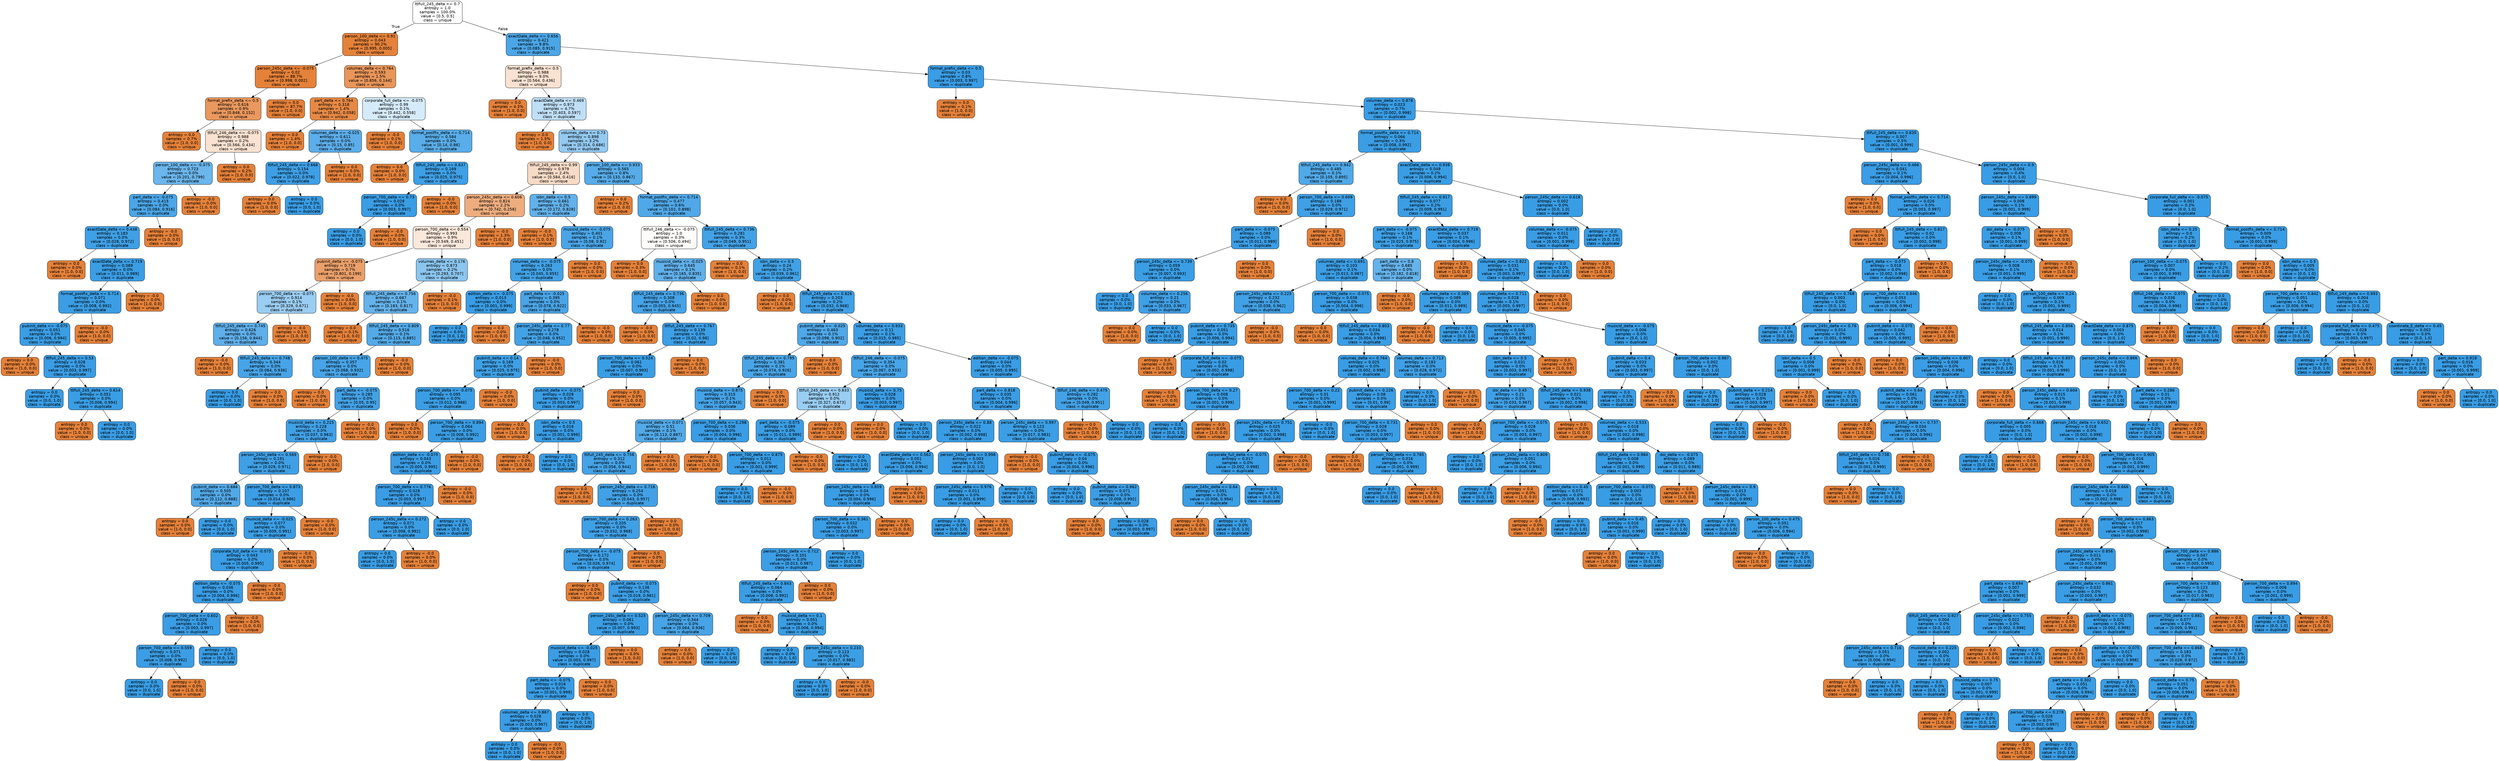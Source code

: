 digraph Tree {
node [shape=box, style="filled, rounded", color="black", fontname=helvetica] ;
edge [fontname=helvetica] ;
0 [label="ttlfull_245_delta <= 0.7\nentropy = 1.0\nsamples = 100.0%\nvalue = [0.5, 0.5]\nclass = unique", fillcolor="#ffffff"] ;
1 [label="person_100_delta <= 0.91\nentropy = 0.043\nsamples = 90.2%\nvalue = [0.995, 0.005]\nclass = unique", fillcolor="#e5823a"] ;
0 -> 1 [labeldistance=2.5, labelangle=45, headlabel="True"] ;
2 [label="person_245c_delta <= -0.075\nentropy = 0.02\nsamples = 88.7%\nvalue = [0.998, 0.002]\nclass = unique", fillcolor="#e58139"] ;
1 -> 2 ;
3 [label="format_prefix_delta <= 0.5\nentropy = 0.616\nsamples = 0.9%\nvalue = [0.848, 0.152]\nclass = unique", fillcolor="#ea985d"] ;
2 -> 3 ;
4 [label="entropy = 0.0\nsamples = 0.7%\nvalue = [1.0, 0.0]\nclass = unique", fillcolor="#e58139"] ;
3 -> 4 ;
5 [label="ttlfull_246_delta <= -0.075\nentropy = 0.988\nsamples = 0.2%\nvalue = [0.566, 0.434]\nclass = unique", fillcolor="#f9e2d1"] ;
3 -> 5 ;
6 [label="person_100_delta <= -0.075\nentropy = 0.723\nsamples = 0.0%\nvalue = [0.201, 0.799]\nclass = duplicate", fillcolor="#6bb6ec"] ;
5 -> 6 ;
7 [label="part_delta <= -0.075\nentropy = 0.415\nsamples = 0.0%\nvalue = [0.084, 0.916]\nclass = duplicate", fillcolor="#4ba6e7"] ;
6 -> 7 ;
8 [label="exactDate_delta <= 0.438\nentropy = 0.183\nsamples = 0.0%\nvalue = [0.028, 0.972]\nclass = duplicate", fillcolor="#3fa0e6"] ;
7 -> 8 ;
9 [label="entropy = 0.0\nsamples = 0.0%\nvalue = [1.0, 0.0]\nclass = unique", fillcolor="#e58139"] ;
8 -> 9 ;
10 [label="exactDate_delta <= 0.719\nentropy = 0.089\nsamples = 0.0%\nvalue = [0.011, 0.989]\nclass = duplicate", fillcolor="#3b9ee5"] ;
8 -> 10 ;
11 [label="format_postfix_delta <= 0.714\nentropy = 0.071\nsamples = 0.0%\nvalue = [0.008, 0.992]\nclass = duplicate", fillcolor="#3b9ee5"] ;
10 -> 11 ;
12 [label="pubinit_delta <= -0.075\nentropy = 0.051\nsamples = 0.0%\nvalue = [0.006, 0.994]\nclass = duplicate", fillcolor="#3a9ee5"] ;
11 -> 12 ;
13 [label="entropy = 0.0\nsamples = 0.0%\nvalue = [1.0, 0.0]\nclass = unique", fillcolor="#e58139"] ;
12 -> 13 ;
14 [label="ttlfull_245_delta <= 0.53\nentropy = 0.028\nsamples = 0.0%\nvalue = [0.003, 0.997]\nclass = duplicate", fillcolor="#3a9de5"] ;
12 -> 14 ;
15 [label="entropy = 0.0\nsamples = 0.0%\nvalue = [0.0, 1.0]\nclass = duplicate", fillcolor="#399de5"] ;
14 -> 15 ;
16 [label="ttlfull_245_delta <= 0.614\nentropy = 0.051\nsamples = 0.0%\nvalue = [0.006, 0.994]\nclass = duplicate", fillcolor="#3a9ee5"] ;
14 -> 16 ;
17 [label="entropy = 0.0\nsamples = 0.0%\nvalue = [1.0, 0.0]\nclass = unique", fillcolor="#e58139"] ;
16 -> 17 ;
18 [label="entropy = 0.0\nsamples = 0.0%\nvalue = [0.0, 1.0]\nclass = duplicate", fillcolor="#399de5"] ;
16 -> 18 ;
19 [label="entropy = -0.0\nsamples = 0.0%\nvalue = [1.0, 0.0]\nclass = unique", fillcolor="#e58139"] ;
11 -> 19 ;
20 [label="entropy = -0.0\nsamples = 0.0%\nvalue = [1.0, 0.0]\nclass = unique", fillcolor="#e58139"] ;
10 -> 20 ;
21 [label="entropy = -0.0\nsamples = 0.0%\nvalue = [1.0, 0.0]\nclass = unique", fillcolor="#e58139"] ;
7 -> 21 ;
22 [label="entropy = -0.0\nsamples = 0.0%\nvalue = [1.0, 0.0]\nclass = unique", fillcolor="#e58139"] ;
6 -> 22 ;
23 [label="entropy = 0.0\nsamples = 0.2%\nvalue = [1.0, 0.0]\nclass = unique", fillcolor="#e58139"] ;
5 -> 23 ;
24 [label="entropy = 0.0\nsamples = 87.7%\nvalue = [1.0, 0.0]\nclass = unique", fillcolor="#e58139"] ;
2 -> 24 ;
25 [label="volumes_delta <= 0.764\nentropy = 0.593\nsamples = 1.5%\nvalue = [0.856, 0.144]\nclass = unique", fillcolor="#e9965a"] ;
1 -> 25 ;
26 [label="part_delta <= 0.764\nentropy = 0.318\nsamples = 1.4%\nvalue = [0.942, 0.058]\nclass = unique", fillcolor="#e78945"] ;
25 -> 26 ;
27 [label="entropy = 0.0\nsamples = 1.4%\nvalue = [1.0, 0.0]\nclass = unique", fillcolor="#e58139"] ;
26 -> 27 ;
28 [label="volumes_delta <= -0.025\nentropy = 0.611\nsamples = 0.0%\nvalue = [0.15, 0.85]\nclass = duplicate", fillcolor="#5caeea"] ;
26 -> 28 ;
29 [label="ttlfull_245_delta <= 0.668\nentropy = 0.154\nsamples = 0.0%\nvalue = [0.022, 0.978]\nclass = duplicate", fillcolor="#3e9fe6"] ;
28 -> 29 ;
30 [label="entropy = 0.0\nsamples = 0.0%\nvalue = [1.0, 0.0]\nclass = unique", fillcolor="#e58139"] ;
29 -> 30 ;
31 [label="entropy = 0.0\nsamples = 0.0%\nvalue = [0.0, 1.0]\nclass = duplicate", fillcolor="#399de5"] ;
29 -> 31 ;
32 [label="entropy = 0.0\nsamples = 0.0%\nvalue = [1.0, 0.0]\nclass = unique", fillcolor="#e58139"] ;
28 -> 32 ;
33 [label="corporate_full_delta <= -0.075\nentropy = 0.99\nsamples = 0.1%\nvalue = [0.442, 0.558]\nclass = duplicate", fillcolor="#d6ebfa"] ;
25 -> 33 ;
34 [label="entropy = -0.0\nsamples = 0.1%\nvalue = [1.0, 0.0]\nclass = unique", fillcolor="#e58139"] ;
33 -> 34 ;
35 [label="format_postfix_delta <= 0.714\nentropy = 0.584\nsamples = 0.0%\nvalue = [0.14, 0.86]\nclass = duplicate", fillcolor="#59ade9"] ;
33 -> 35 ;
36 [label="entropy = 0.0\nsamples = 0.0%\nvalue = [1.0, 0.0]\nclass = unique", fillcolor="#e58139"] ;
35 -> 36 ;
37 [label="ttlfull_245_delta <= 0.637\nentropy = 0.169\nsamples = 0.0%\nvalue = [0.025, 0.975]\nclass = duplicate", fillcolor="#3ea0e6"] ;
35 -> 37 ;
38 [label="person_700_delta <= 0.73\nentropy = 0.028\nsamples = 0.0%\nvalue = [0.003, 0.997]\nclass = duplicate", fillcolor="#3a9de5"] ;
37 -> 38 ;
39 [label="entropy = 0.0\nsamples = 0.0%\nvalue = [0.0, 1.0]\nclass = duplicate", fillcolor="#399de5"] ;
38 -> 39 ;
40 [label="entropy = -0.0\nsamples = 0.0%\nvalue = [1.0, 0.0]\nclass = unique", fillcolor="#e58139"] ;
38 -> 40 ;
41 [label="entropy = -0.0\nsamples = 0.0%\nvalue = [1.0, 0.0]\nclass = unique", fillcolor="#e58139"] ;
37 -> 41 ;
42 [label="exactDate_delta <= 0.656\nentropy = 0.421\nsamples = 9.8%\nvalue = [0.085, 0.915]\nclass = duplicate", fillcolor="#4ba6e7"] ;
0 -> 42 [labeldistance=2.5, labelangle=-45, headlabel="False"] ;
43 [label="format_prefix_delta <= 0.5\nentropy = 0.988\nsamples = 9.0%\nvalue = [0.564, 0.436]\nclass = unique", fillcolor="#f9e2d2"] ;
42 -> 43 ;
44 [label="entropy = 0.0\nsamples = 4.3%\nvalue = [1.0, 0.0]\nclass = unique", fillcolor="#e58139"] ;
43 -> 44 ;
45 [label="exactDate_delta <= 0.469\nentropy = 0.973\nsamples = 4.7%\nvalue = [0.403, 0.597]\nclass = duplicate", fillcolor="#bfdff7"] ;
43 -> 45 ;
46 [label="entropy = 0.0\nsamples = 1.5%\nvalue = [1.0, 0.0]\nclass = unique", fillcolor="#e58139"] ;
45 -> 46 ;
47 [label="volumes_delta <= 0.73\nentropy = 0.898\nsamples = 3.2%\nvalue = [0.314, 0.686]\nclass = duplicate", fillcolor="#94caf1"] ;
45 -> 47 ;
48 [label="ttlfull_245_delta <= 0.99\nentropy = 0.979\nsamples = 2.4%\nvalue = [0.584, 0.416]\nclass = unique", fillcolor="#f8dbc6"] ;
47 -> 48 ;
49 [label="person_245c_delta <= 0.606\nentropy = 0.824\nsamples = 2.2%\nvalue = [0.742, 0.258]\nclass = unique", fillcolor="#eead7e"] ;
48 -> 49 ;
50 [label="person_700_delta <= 0.554\nentropy = 0.993\nsamples = 0.9%\nvalue = [0.549, 0.451]\nclass = unique", fillcolor="#fae8db"] ;
49 -> 50 ;
51 [label="pubinit_delta <= -0.075\nentropy = 0.719\nsamples = 0.7%\nvalue = [0.801, 0.199]\nclass = unique", fillcolor="#eba06a"] ;
50 -> 51 ;
52 [label="person_700_delta <= -0.075\nentropy = 0.914\nsamples = 0.1%\nvalue = [0.329, 0.671]\nclass = duplicate", fillcolor="#9acdf2"] ;
51 -> 52 ;
53 [label="ttlfull_245_delta <= 0.745\nentropy = 0.626\nsamples = 0.0%\nvalue = [0.156, 0.844]\nclass = duplicate", fillcolor="#5eafea"] ;
52 -> 53 ;
54 [label="entropy = -0.0\nsamples = 0.0%\nvalue = [1.0, 0.0]\nclass = unique", fillcolor="#e58139"] ;
53 -> 54 ;
55 [label="ttlfull_245_delta <= 0.748\nentropy = 0.344\nsamples = 0.0%\nvalue = [0.064, 0.936]\nclass = duplicate", fillcolor="#47a4e7"] ;
53 -> 55 ;
56 [label="entropy = 0.0\nsamples = 0.0%\nvalue = [0.0, 1.0]\nclass = duplicate", fillcolor="#399de5"] ;
55 -> 56 ;
57 [label="entropy = 0.0\nsamples = 0.0%\nvalue = [1.0, 0.0]\nclass = unique", fillcolor="#e58139"] ;
55 -> 57 ;
58 [label="entropy = -0.0\nsamples = 0.1%\nvalue = [1.0, 0.0]\nclass = unique", fillcolor="#e58139"] ;
52 -> 58 ;
59 [label="entropy = -0.0\nsamples = 0.6%\nvalue = [1.0, 0.0]\nclass = unique", fillcolor="#e58139"] ;
51 -> 59 ;
60 [label="volumes_delta <= 0.176\nentropy = 0.873\nsamples = 0.2%\nvalue = [0.293, 0.707]\nclass = duplicate", fillcolor="#8bc6f0"] ;
50 -> 60 ;
61 [label="ttlfull_245_delta <= 0.756\nentropy = 0.687\nsamples = 0.1%\nvalue = [0.183, 0.817]\nclass = duplicate", fillcolor="#65b3eb"] ;
60 -> 61 ;
62 [label="entropy = 0.0\nsamples = 0.1%\nvalue = [1.0, 0.0]\nclass = unique", fillcolor="#e58139"] ;
61 -> 62 ;
63 [label="ttlfull_245_delta <= 0.809\nentropy = 0.516\nsamples = 0.1%\nvalue = [0.115, 0.885]\nclass = duplicate", fillcolor="#53aae8"] ;
61 -> 63 ;
64 [label="person_100_delta <= 0.475\nentropy = 0.357\nsamples = 0.0%\nvalue = [0.068, 0.932]\nclass = duplicate", fillcolor="#47a4e7"] ;
63 -> 64 ;
65 [label="entropy = 0.0\nsamples = 0.0%\nvalue = [1.0, 0.0]\nclass = unique", fillcolor="#e58139"] ;
64 -> 65 ;
66 [label="part_delta <= -0.075\nentropy = 0.285\nsamples = 0.0%\nvalue = [0.05, 0.95]\nclass = duplicate", fillcolor="#43a2e6"] ;
64 -> 66 ;
67 [label="musicid_delta <= 0.225\nentropy = 0.228\nsamples = 0.0%\nvalue = [0.037, 0.963]\nclass = duplicate", fillcolor="#41a1e6"] ;
66 -> 67 ;
68 [label="person_245c_delta <= 0.569\nentropy = 0.191\nsamples = 0.0%\nvalue = [0.029, 0.971]\nclass = duplicate", fillcolor="#3fa0e6"] ;
67 -> 68 ;
69 [label="pubinit_delta <= 0.684\nentropy = 0.505\nsamples = 0.0%\nvalue = [0.112, 0.888]\nclass = duplicate", fillcolor="#52a9e8"] ;
68 -> 69 ;
70 [label="entropy = 0.0\nsamples = 0.0%\nvalue = [1.0, 0.0]\nclass = unique", fillcolor="#e58139"] ;
69 -> 70 ;
71 [label="entropy = 0.0\nsamples = 0.0%\nvalue = [0.0, 1.0]\nclass = duplicate", fillcolor="#399de5"] ;
69 -> 71 ;
72 [label="person_700_delta <= 0.873\nentropy = 0.107\nsamples = 0.0%\nvalue = [0.014, 0.986]\nclass = duplicate", fillcolor="#3c9ee5"] ;
68 -> 72 ;
73 [label="musicid_delta <= -0.025\nentropy = 0.077\nsamples = 0.0%\nvalue = [0.009, 0.991]\nclass = duplicate", fillcolor="#3b9ee5"] ;
72 -> 73 ;
74 [label="corporate_full_delta <= -0.075\nentropy = 0.043\nsamples = 0.0%\nvalue = [0.005, 0.995]\nclass = duplicate", fillcolor="#3a9de5"] ;
73 -> 74 ;
75 [label="edition_delta <= -0.075\nentropy = 0.036\nsamples = 0.0%\nvalue = [0.004, 0.996]\nclass = duplicate", fillcolor="#3a9de5"] ;
74 -> 75 ;
76 [label="person_700_delta <= 0.602\nentropy = 0.028\nsamples = 0.0%\nvalue = [0.003, 0.997]\nclass = duplicate", fillcolor="#3a9de5"] ;
75 -> 76 ;
77 [label="person_700_delta <= 0.559\nentropy = 0.071\nsamples = 0.0%\nvalue = [0.008, 0.992]\nclass = duplicate", fillcolor="#3b9ee5"] ;
76 -> 77 ;
78 [label="entropy = 0.0\nsamples = 0.0%\nvalue = [0.0, 1.0]\nclass = duplicate", fillcolor="#399de5"] ;
77 -> 78 ;
79 [label="entropy = -0.0\nsamples = 0.0%\nvalue = [1.0, 0.0]\nclass = unique", fillcolor="#e58139"] ;
77 -> 79 ;
80 [label="entropy = 0.0\nsamples = 0.0%\nvalue = [0.0, 1.0]\nclass = duplicate", fillcolor="#399de5"] ;
76 -> 80 ;
81 [label="entropy = -0.0\nsamples = 0.0%\nvalue = [1.0, 0.0]\nclass = unique", fillcolor="#e58139"] ;
75 -> 81 ;
82 [label="entropy = -0.0\nsamples = 0.0%\nvalue = [1.0, 0.0]\nclass = unique", fillcolor="#e58139"] ;
74 -> 82 ;
83 [label="entropy = -0.0\nsamples = 0.0%\nvalue = [1.0, 0.0]\nclass = unique", fillcolor="#e58139"] ;
73 -> 83 ;
84 [label="entropy = -0.0\nsamples = 0.0%\nvalue = [1.0, 0.0]\nclass = unique", fillcolor="#e58139"] ;
72 -> 84 ;
85 [label="entropy = -0.0\nsamples = 0.0%\nvalue = [1.0, 0.0]\nclass = unique", fillcolor="#e58139"] ;
67 -> 85 ;
86 [label="entropy = -0.0\nsamples = 0.0%\nvalue = [1.0, 0.0]\nclass = unique", fillcolor="#e58139"] ;
66 -> 86 ;
87 [label="entropy = -0.0\nsamples = 0.0%\nvalue = [1.0, 0.0]\nclass = unique", fillcolor="#e58139"] ;
63 -> 87 ;
88 [label="entropy = -0.0\nsamples = 0.1%\nvalue = [1.0, 0.0]\nclass = unique", fillcolor="#e58139"] ;
60 -> 88 ;
89 [label="entropy = -0.0\nsamples = 1.3%\nvalue = [1.0, 0.0]\nclass = unique", fillcolor="#e58139"] ;
49 -> 89 ;
90 [label="isbn_delta <= 0.5\nentropy = 0.661\nsamples = 0.2%\nvalue = [0.172, 0.828]\nclass = duplicate", fillcolor="#62b1ea"] ;
48 -> 90 ;
91 [label="entropy = -0.0\nsamples = 0.1%\nvalue = [1.0, 0.0]\nclass = unique", fillcolor="#e58139"] ;
90 -> 91 ;
92 [label="musicid_delta <= -0.075\nentropy = 0.401\nsamples = 0.1%\nvalue = [0.08, 0.92]\nclass = duplicate", fillcolor="#4aa5e7"] ;
90 -> 92 ;
93 [label="volumes_delta <= -0.075\nentropy = 0.263\nsamples = 0.0%\nvalue = [0.045, 0.955]\nclass = duplicate", fillcolor="#42a2e6"] ;
92 -> 93 ;
94 [label="edition_delta <= -0.075\nentropy = 0.013\nsamples = 0.0%\nvalue = [0.001, 0.999]\nclass = duplicate", fillcolor="#399de5"] ;
93 -> 94 ;
95 [label="entropy = 0.0\nsamples = 0.0%\nvalue = [0.0, 1.0]\nclass = duplicate", fillcolor="#399de5"] ;
94 -> 95 ;
96 [label="entropy = 0.0\nsamples = 0.0%\nvalue = [1.0, 0.0]\nclass = unique", fillcolor="#e58139"] ;
94 -> 96 ;
97 [label="part_delta <= -0.025\nentropy = 0.395\nsamples = 0.0%\nvalue = [0.078, 0.922]\nclass = duplicate", fillcolor="#4aa5e7"] ;
93 -> 97 ;
98 [label="person_245c_delta <= 0.77\nentropy = 0.278\nsamples = 0.0%\nvalue = [0.048, 0.952]\nclass = duplicate", fillcolor="#43a2e6"] ;
97 -> 98 ;
99 [label="pubinit_delta <= 0.14\nentropy = 0.169\nsamples = 0.0%\nvalue = [0.025, 0.975]\nclass = duplicate", fillcolor="#3ea0e6"] ;
98 -> 99 ;
100 [label="person_700_delta <= -0.075\nentropy = 0.095\nsamples = 0.0%\nvalue = [0.012, 0.988]\nclass = duplicate", fillcolor="#3b9ee5"] ;
99 -> 100 ;
101 [label="entropy = 0.0\nsamples = 0.0%\nvalue = [1.0, 0.0]\nclass = unique", fillcolor="#e58139"] ;
100 -> 101 ;
102 [label="person_700_delta <= 0.894\nentropy = 0.064\nsamples = 0.0%\nvalue = [0.008, 0.992]\nclass = duplicate", fillcolor="#3b9ee5"] ;
100 -> 102 ;
103 [label="edition_delta <= -0.075\nentropy = 0.043\nsamples = 0.0%\nvalue = [0.005, 0.995]\nclass = duplicate", fillcolor="#3a9de5"] ;
102 -> 103 ;
104 [label="person_700_delta <= 0.776\nentropy = 0.028\nsamples = 0.0%\nvalue = [0.003, 0.997]\nclass = duplicate", fillcolor="#3a9de5"] ;
103 -> 104 ;
105 [label="person_245c_delta <= 0.272\nentropy = 0.071\nsamples = 0.0%\nvalue = [0.008, 0.992]\nclass = duplicate", fillcolor="#3b9ee5"] ;
104 -> 105 ;
106 [label="entropy = 0.0\nsamples = 0.0%\nvalue = [0.0, 1.0]\nclass = duplicate", fillcolor="#399de5"] ;
105 -> 106 ;
107 [label="entropy = -0.0\nsamples = 0.0%\nvalue = [1.0, 0.0]\nclass = unique", fillcolor="#e58139"] ;
105 -> 107 ;
108 [label="entropy = 0.0\nsamples = 0.0%\nvalue = [0.0, 1.0]\nclass = duplicate", fillcolor="#399de5"] ;
104 -> 108 ;
109 [label="entropy = -0.0\nsamples = 0.0%\nvalue = [1.0, 0.0]\nclass = unique", fillcolor="#e58139"] ;
103 -> 109 ;
110 [label="entropy = -0.0\nsamples = 0.0%\nvalue = [1.0, 0.0]\nclass = unique", fillcolor="#e58139"] ;
102 -> 110 ;
111 [label="entropy = -0.0\nsamples = 0.0%\nvalue = [1.0, 0.0]\nclass = unique", fillcolor="#e58139"] ;
99 -> 111 ;
112 [label="entropy = -0.0\nsamples = 0.0%\nvalue = [1.0, 0.0]\nclass = unique", fillcolor="#e58139"] ;
98 -> 112 ;
113 [label="entropy = -0.0\nsamples = 0.0%\nvalue = [1.0, 0.0]\nclass = unique", fillcolor="#e58139"] ;
97 -> 113 ;
114 [label="entropy = 0.0\nsamples = 0.0%\nvalue = [1.0, 0.0]\nclass = unique", fillcolor="#e58139"] ;
92 -> 114 ;
115 [label="person_100_delta <= 0.933\nentropy = 0.565\nsamples = 0.8%\nvalue = [0.133, 0.867]\nclass = duplicate", fillcolor="#57ace9"] ;
47 -> 115 ;
116 [label="entropy = 0.0\nsamples = 0.2%\nvalue = [1.0, 0.0]\nclass = unique", fillcolor="#e58139"] ;
115 -> 116 ;
117 [label="format_postfix_delta <= 0.714\nentropy = 0.477\nsamples = 0.6%\nvalue = [0.102, 0.898]\nclass = duplicate", fillcolor="#50a8e8"] ;
115 -> 117 ;
118 [label="ttlfull_246_delta <= -0.075\nentropy = 1.0\nsamples = 0.3%\nvalue = [0.506, 0.494]\nclass = unique", fillcolor="#fefcfa"] ;
117 -> 118 ;
119 [label="entropy = 0.0\nsamples = 0.3%\nvalue = [1.0, 0.0]\nclass = unique", fillcolor="#e58139"] ;
118 -> 119 ;
120 [label="musicid_delta <= -0.025\nentropy = 0.645\nsamples = 0.1%\nvalue = [0.165, 0.835]\nclass = duplicate", fillcolor="#60b0ea"] ;
118 -> 120 ;
121 [label="ttlfull_245_delta <= 0.736\nentropy = 0.308\nsamples = 0.0%\nvalue = [0.055, 0.945]\nclass = duplicate", fillcolor="#45a3e7"] ;
120 -> 121 ;
122 [label="entropy = -0.0\nsamples = 0.0%\nvalue = [1.0, 0.0]\nclass = unique", fillcolor="#e58139"] ;
121 -> 122 ;
123 [label="ttlfull_245_delta <= 0.767\nentropy = 0.139\nsamples = 0.0%\nvalue = [0.02, 0.98]\nclass = duplicate", fillcolor="#3d9fe6"] ;
121 -> 123 ;
124 [label="person_700_delta <= 0.524\nentropy = 0.061\nsamples = 0.0%\nvalue = [0.007, 0.993]\nclass = duplicate", fillcolor="#3a9ee5"] ;
123 -> 124 ;
125 [label="pubinit_delta <= -0.075\nentropy = 0.028\nsamples = 0.0%\nvalue = [0.003, 0.997]\nclass = duplicate", fillcolor="#3a9de5"] ;
124 -> 125 ;
126 [label="entropy = 0.0\nsamples = 0.0%\nvalue = [1.0, 0.0]\nclass = unique", fillcolor="#e58139"] ;
125 -> 126 ;
127 [label="isbn_delta <= 0.5\nentropy = 0.016\nsamples = 0.0%\nvalue = [0.001, 0.999]\nclass = duplicate", fillcolor="#399de5"] ;
125 -> 127 ;
128 [label="entropy = 0.0\nsamples = 0.0%\nvalue = [1.0, 0.0]\nclass = unique", fillcolor="#e58139"] ;
127 -> 128 ;
129 [label="entropy = 0.0\nsamples = 0.0%\nvalue = [0.0, 1.0]\nclass = duplicate", fillcolor="#399de5"] ;
127 -> 129 ;
130 [label="entropy = 0.0\nsamples = 0.0%\nvalue = [1.0, 0.0]\nclass = unique", fillcolor="#e58139"] ;
124 -> 130 ;
131 [label="entropy = 0.0\nsamples = 0.0%\nvalue = [1.0, 0.0]\nclass = unique", fillcolor="#e58139"] ;
123 -> 131 ;
132 [label="entropy = 0.0\nsamples = 0.0%\nvalue = [1.0, 0.0]\nclass = unique", fillcolor="#e58139"] ;
120 -> 132 ;
133 [label="ttlfull_245_delta <= 0.736\nentropy = 0.281\nsamples = 0.3%\nvalue = [0.049, 0.951]\nclass = duplicate", fillcolor="#43a2e6"] ;
117 -> 133 ;
134 [label="entropy = 0.0\nsamples = 0.1%\nvalue = [1.0, 0.0]\nclass = unique", fillcolor="#e58139"] ;
133 -> 134 ;
135 [label="isbn_delta <= 0.5\nentropy = 0.24\nsamples = 0.2%\nvalue = [0.039, 0.961]\nclass = duplicate", fillcolor="#41a1e6"] ;
133 -> 135 ;
136 [label="entropy = 0.0\nsamples = 0.0%\nvalue = [1.0, 0.0]\nclass = unique", fillcolor="#e58139"] ;
135 -> 136 ;
137 [label="ttlfull_245_delta <= 0.826\nentropy = 0.203\nsamples = 0.2%\nvalue = [0.032, 0.968]\nclass = duplicate", fillcolor="#3fa0e6"] ;
135 -> 137 ;
138 [label="pubinit_delta <= -0.025\nentropy = 0.463\nsamples = 0.1%\nvalue = [0.098, 0.902]\nclass = duplicate", fillcolor="#4fa8e8"] ;
137 -> 138 ;
139 [label="ttlfull_245_delta <= 0.795\nentropy = 0.381\nsamples = 0.1%\nvalue = [0.074, 0.926]\nclass = duplicate", fillcolor="#49a5e7"] ;
138 -> 139 ;
140 [label="musicid_delta <= 0.875\nentropy = 0.315\nsamples = 0.1%\nvalue = [0.057, 0.943]\nclass = duplicate", fillcolor="#45a3e7"] ;
139 -> 140 ;
141 [label="musicid_delta <= 0.071\nentropy = 0.51\nsamples = 0.1%\nvalue = [0.113, 0.887]\nclass = duplicate", fillcolor="#52aae8"] ;
140 -> 141 ;
142 [label="ttlfull_245_delta <= 0.758\nentropy = 0.312\nsamples = 0.0%\nvalue = [0.056, 0.944]\nclass = duplicate", fillcolor="#45a3e7"] ;
141 -> 142 ;
143 [label="entropy = 0.0\nsamples = 0.0%\nvalue = [1.0, 0.0]\nclass = unique", fillcolor="#e58139"] ;
142 -> 143 ;
144 [label="person_245c_delta <= 0.716\nentropy = 0.254\nsamples = 0.0%\nvalue = [0.043, 0.957]\nclass = duplicate", fillcolor="#42a1e6"] ;
142 -> 144 ;
145 [label="person_700_delta <= 0.263\nentropy = 0.205\nsamples = 0.0%\nvalue = [0.032, 0.968]\nclass = duplicate", fillcolor="#40a0e6"] ;
144 -> 145 ;
146 [label="person_700_delta <= -0.075\nentropy = 0.172\nsamples = 0.0%\nvalue = [0.026, 0.974]\nclass = duplicate", fillcolor="#3ea0e6"] ;
145 -> 146 ;
147 [label="entropy = 0.0\nsamples = 0.0%\nvalue = [1.0, 0.0]\nclass = unique", fillcolor="#e58139"] ;
146 -> 147 ;
148 [label="pubinit_delta <= -0.075\nentropy = 0.136\nsamples = 0.0%\nvalue = [0.019, 0.981]\nclass = duplicate", fillcolor="#3d9fe6"] ;
146 -> 148 ;
149 [label="person_245c_delta <= 0.525\nentropy = 0.061\nsamples = 0.0%\nvalue = [0.007, 0.993]\nclass = duplicate", fillcolor="#3a9ee5"] ;
148 -> 149 ;
150 [label="musicid_delta <= -0.025\nentropy = 0.028\nsamples = 0.0%\nvalue = [0.003, 0.997]\nclass = duplicate", fillcolor="#3a9de5"] ;
149 -> 150 ;
151 [label="part_delta <= -0.075\nentropy = 0.016\nsamples = 0.0%\nvalue = [0.001, 0.999]\nclass = duplicate", fillcolor="#399de5"] ;
150 -> 151 ;
152 [label="volumes_delta <= 0.867\nentropy = 0.028\nsamples = 0.0%\nvalue = [0.003, 0.997]\nclass = duplicate", fillcolor="#3a9de5"] ;
151 -> 152 ;
153 [label="entropy = 0.0\nsamples = 0.0%\nvalue = [0.0, 1.0]\nclass = duplicate", fillcolor="#399de5"] ;
152 -> 153 ;
154 [label="entropy = -0.0\nsamples = 0.0%\nvalue = [1.0, 0.0]\nclass = unique", fillcolor="#e58139"] ;
152 -> 154 ;
155 [label="entropy = 0.0\nsamples = 0.0%\nvalue = [0.0, 1.0]\nclass = duplicate", fillcolor="#399de5"] ;
151 -> 155 ;
156 [label="entropy = 0.0\nsamples = 0.0%\nvalue = [1.0, 0.0]\nclass = unique", fillcolor="#e58139"] ;
150 -> 156 ;
157 [label="entropy = 0.0\nsamples = 0.0%\nvalue = [1.0, 0.0]\nclass = unique", fillcolor="#e58139"] ;
149 -> 157 ;
158 [label="person_245c_delta <= 0.709\nentropy = 0.344\nsamples = 0.0%\nvalue = [0.064, 0.936]\nclass = duplicate", fillcolor="#47a4e7"] ;
148 -> 158 ;
159 [label="entropy = 0.0\nsamples = 0.0%\nvalue = [1.0, 0.0]\nclass = unique", fillcolor="#e58139"] ;
158 -> 159 ;
160 [label="entropy = 0.0\nsamples = 0.0%\nvalue = [0.0, 1.0]\nclass = duplicate", fillcolor="#399de5"] ;
158 -> 160 ;
161 [label="entropy = 0.0\nsamples = 0.0%\nvalue = [1.0, 0.0]\nclass = unique", fillcolor="#e58139"] ;
145 -> 161 ;
162 [label="entropy = 0.0\nsamples = 0.0%\nvalue = [1.0, 0.0]\nclass = unique", fillcolor="#e58139"] ;
144 -> 162 ;
163 [label="entropy = 0.0\nsamples = 0.0%\nvalue = [1.0, 0.0]\nclass = unique", fillcolor="#e58139"] ;
141 -> 163 ;
164 [label="person_700_delta <= 0.298\nentropy = 0.036\nsamples = 0.0%\nvalue = [0.004, 0.996]\nclass = duplicate", fillcolor="#3a9de5"] ;
140 -> 164 ;
165 [label="entropy = 0.0\nsamples = 0.0%\nvalue = [1.0, 0.0]\nclass = unique", fillcolor="#e58139"] ;
164 -> 165 ;
166 [label="person_700_delta <= 0.875\nentropy = 0.011\nsamples = 0.0%\nvalue = [0.001, 0.999]\nclass = duplicate", fillcolor="#399de5"] ;
164 -> 166 ;
167 [label="entropy = 0.0\nsamples = 0.0%\nvalue = [0.0, 1.0]\nclass = duplicate", fillcolor="#399de5"] ;
166 -> 167 ;
168 [label="entropy = -0.0\nsamples = 0.0%\nvalue = [1.0, 0.0]\nclass = unique", fillcolor="#e58139"] ;
166 -> 168 ;
169 [label="entropy = 0.0\nsamples = 0.0%\nvalue = [1.0, 0.0]\nclass = unique", fillcolor="#e58139"] ;
139 -> 169 ;
170 [label="entropy = 0.0\nsamples = 0.0%\nvalue = [1.0, 0.0]\nclass = unique", fillcolor="#e58139"] ;
138 -> 170 ;
171 [label="volumes_delta <= 0.933\nentropy = 0.11\nsamples = 0.1%\nvalue = [0.015, 0.985]\nclass = duplicate", fillcolor="#3c9ee5"] ;
137 -> 171 ;
172 [label="ttlfull_246_delta <= -0.075\nentropy = 0.354\nsamples = 0.0%\nvalue = [0.067, 0.933]\nclass = duplicate", fillcolor="#47a4e7"] ;
171 -> 172 ;
173 [label="ttlfull_245_delta <= 0.833\nentropy = 0.912\nsamples = 0.0%\nvalue = [0.327, 0.673]\nclass = duplicate", fillcolor="#99cdf2"] ;
172 -> 173 ;
174 [label="part_delta <= -0.075\nentropy = 0.089\nsamples = 0.0%\nvalue = [0.011, 0.989]\nclass = duplicate", fillcolor="#3b9ee5"] ;
173 -> 174 ;
175 [label="entropy = -0.0\nsamples = 0.0%\nvalue = [1.0, 0.0]\nclass = unique", fillcolor="#e58139"] ;
174 -> 175 ;
176 [label="entropy = 0.0\nsamples = 0.0%\nvalue = [0.0, 1.0]\nclass = duplicate", fillcolor="#399de5"] ;
174 -> 176 ;
177 [label="entropy = 0.0\nsamples = 0.0%\nvalue = [1.0, 0.0]\nclass = unique", fillcolor="#e58139"] ;
173 -> 177 ;
178 [label="musicid_delta <= 0.75\nentropy = 0.028\nsamples = 0.0%\nvalue = [0.003, 0.997]\nclass = duplicate", fillcolor="#3a9de5"] ;
172 -> 178 ;
179 [label="entropy = 0.0\nsamples = 0.0%\nvalue = [1.0, 0.0]\nclass = unique", fillcolor="#e58139"] ;
178 -> 179 ;
180 [label="entropy = 0.0\nsamples = 0.0%\nvalue = [0.0, 1.0]\nclass = duplicate", fillcolor="#399de5"] ;
178 -> 180 ;
181 [label="edition_delta <= -0.075\nentropy = 0.044\nsamples = 0.0%\nvalue = [0.005, 0.995]\nclass = duplicate", fillcolor="#3a9de5"] ;
171 -> 181 ;
182 [label="part_delta <= 0.818\nentropy = 0.035\nsamples = 0.0%\nvalue = [0.004, 0.996]\nclass = duplicate", fillcolor="#3a9de5"] ;
181 -> 182 ;
183 [label="person_245c_delta <= 0.88\nentropy = 0.022\nsamples = 0.0%\nvalue = [0.002, 0.998]\nclass = duplicate", fillcolor="#399de5"] ;
182 -> 183 ;
184 [label="exactDate_delta <= 0.562\nentropy = 0.051\nsamples = 0.0%\nvalue = [0.006, 0.994]\nclass = duplicate", fillcolor="#3a9ee5"] ;
183 -> 184 ;
185 [label="person_245c_delta <= 0.859\nentropy = 0.04\nsamples = 0.0%\nvalue = [0.004, 0.996]\nclass = duplicate", fillcolor="#3a9de5"] ;
184 -> 185 ;
186 [label="person_700_delta <= 0.361\nentropy = 0.032\nsamples = 0.0%\nvalue = [0.003, 0.997]\nclass = duplicate", fillcolor="#3a9de5"] ;
185 -> 186 ;
187 [label="person_245c_delta <= 0.712\nentropy = 0.101\nsamples = 0.0%\nvalue = [0.013, 0.987]\nclass = duplicate", fillcolor="#3c9ee5"] ;
186 -> 187 ;
188 [label="ttlfull_245_delta <= 0.843\nentropy = 0.064\nsamples = 0.0%\nvalue = [0.008, 0.992]\nclass = duplicate", fillcolor="#3b9ee5"] ;
187 -> 188 ;
189 [label="entropy = 0.0\nsamples = 0.0%\nvalue = [1.0, 0.0]\nclass = unique", fillcolor="#e58139"] ;
188 -> 189 ;
190 [label="musicid_delta <= 0.1\nentropy = 0.051\nsamples = 0.0%\nvalue = [0.006, 0.994]\nclass = duplicate", fillcolor="#3a9ee5"] ;
188 -> 190 ;
191 [label="entropy = 0.0\nsamples = 0.0%\nvalue = [0.0, 1.0]\nclass = duplicate", fillcolor="#399de5"] ;
190 -> 191 ;
192 [label="person_245c_delta <= 0.233\nentropy = 0.123\nsamples = 0.0%\nvalue = [0.017, 0.983]\nclass = duplicate", fillcolor="#3c9fe5"] ;
190 -> 192 ;
193 [label="entropy = 0.0\nsamples = 0.0%\nvalue = [0.0, 1.0]\nclass = duplicate", fillcolor="#399de5"] ;
192 -> 193 ;
194 [label="entropy = -0.0\nsamples = 0.0%\nvalue = [1.0, 0.0]\nclass = unique", fillcolor="#e58139"] ;
192 -> 194 ;
195 [label="entropy = 0.0\nsamples = 0.0%\nvalue = [1.0, 0.0]\nclass = unique", fillcolor="#e58139"] ;
187 -> 195 ;
196 [label="entropy = 0.0\nsamples = 0.0%\nvalue = [0.0, 1.0]\nclass = duplicate", fillcolor="#399de5"] ;
186 -> 196 ;
197 [label="entropy = 0.0\nsamples = 0.0%\nvalue = [1.0, 0.0]\nclass = unique", fillcolor="#e58139"] ;
185 -> 197 ;
198 [label="entropy = 0.0\nsamples = 0.0%\nvalue = [1.0, 0.0]\nclass = unique", fillcolor="#e58139"] ;
184 -> 198 ;
199 [label="person_245c_delta <= 0.998\nentropy = 0.003\nsamples = 0.0%\nvalue = [0.0, 1.0]\nclass = duplicate", fillcolor="#399de5"] ;
183 -> 199 ;
200 [label="person_245c_delta <= 0.976\nentropy = 0.011\nsamples = 0.0%\nvalue = [0.001, 0.999]\nclass = duplicate", fillcolor="#399de5"] ;
199 -> 200 ;
201 [label="entropy = 0.0\nsamples = 0.0%\nvalue = [0.0, 1.0]\nclass = duplicate", fillcolor="#399de5"] ;
200 -> 201 ;
202 [label="entropy = -0.0\nsamples = 0.0%\nvalue = [1.0, 0.0]\nclass = unique", fillcolor="#e58139"] ;
200 -> 202 ;
203 [label="entropy = 0.0\nsamples = 0.0%\nvalue = [0.0, 1.0]\nclass = duplicate", fillcolor="#399de5"] ;
199 -> 203 ;
204 [label="person_245c_delta <= 0.997\nentropy = 0.123\nsamples = 0.0%\nvalue = [0.017, 0.983]\nclass = duplicate", fillcolor="#3c9fe5"] ;
182 -> 204 ;
205 [label="entropy = -0.0\nsamples = 0.0%\nvalue = [1.0, 0.0]\nclass = unique", fillcolor="#e58139"] ;
204 -> 205 ;
206 [label="pubinit_delta <= -0.075\nentropy = 0.04\nsamples = 0.0%\nvalue = [0.004, 0.996]\nclass = duplicate", fillcolor="#3a9de5"] ;
204 -> 206 ;
207 [label="entropy = 0.0\nsamples = 0.0%\nvalue = [0.0, 1.0]\nclass = duplicate", fillcolor="#399de5"] ;
206 -> 207 ;
208 [label="pubinit_delta <= 0.962\nentropy = 0.071\nsamples = 0.0%\nvalue = [0.008, 0.992]\nclass = duplicate", fillcolor="#3b9ee5"] ;
206 -> 208 ;
209 [label="entropy = 0.0\nsamples = 0.0%\nvalue = [1.0, 0.0]\nclass = unique", fillcolor="#e58139"] ;
208 -> 209 ;
210 [label="entropy = 0.028\nsamples = 0.0%\nvalue = [0.003, 0.997]\nclass = duplicate", fillcolor="#3a9de5"] ;
208 -> 210 ;
211 [label="ttlfull_246_delta <= 0.475\nentropy = 0.282\nsamples = 0.0%\nvalue = [0.049, 0.951]\nclass = duplicate", fillcolor="#43a2e6"] ;
181 -> 211 ;
212 [label="entropy = 0.0\nsamples = 0.0%\nvalue = [1.0, 0.0]\nclass = unique", fillcolor="#e58139"] ;
211 -> 212 ;
213 [label="entropy = 0.0\nsamples = 0.0%\nvalue = [0.0, 1.0]\nclass = duplicate", fillcolor="#399de5"] ;
211 -> 213 ;
214 [label="format_prefix_delta <= 0.5\nentropy = 0.03\nsamples = 0.8%\nvalue = [0.003, 0.997]\nclass = duplicate", fillcolor="#3a9de5"] ;
42 -> 214 ;
215 [label="entropy = 0.0\nsamples = 0.1%\nvalue = [1.0, 0.0]\nclass = unique", fillcolor="#e58139"] ;
214 -> 215 ;
216 [label="volumes_delta <= 0.878\nentropy = 0.023\nsamples = 0.7%\nvalue = [0.002, 0.998]\nclass = duplicate", fillcolor="#399de5"] ;
214 -> 216 ;
217 [label="format_postfix_delta <= 0.714\nentropy = 0.066\nsamples = 0.3%\nvalue = [0.008, 0.992]\nclass = duplicate", fillcolor="#3b9ee5"] ;
216 -> 217 ;
218 [label="ttlfull_245_delta <= 0.942\nentropy = 0.485\nsamples = 0.1%\nvalue = [0.105, 0.895]\nclass = duplicate", fillcolor="#50a9e8"] ;
217 -> 218 ;
219 [label="entropy = 0.0\nsamples = 0.0%\nvalue = [1.0, 0.0]\nclass = unique", fillcolor="#e58139"] ;
218 -> 219 ;
220 [label="person_700_delta <= 0.609\nentropy = 0.188\nsamples = 0.0%\nvalue = [0.029, 0.971]\nclass = duplicate", fillcolor="#3fa0e6"] ;
218 -> 220 ;
221 [label="part_delta <= -0.075\nentropy = 0.089\nsamples = 0.0%\nvalue = [0.011, 0.989]\nclass = duplicate", fillcolor="#3b9ee5"] ;
220 -> 221 ;
222 [label="person_245c_delta <= 0.739\nentropy = 0.059\nsamples = 0.0%\nvalue = [0.007, 0.993]\nclass = duplicate", fillcolor="#3a9ee5"] ;
221 -> 222 ;
223 [label="entropy = 0.0\nsamples = 0.0%\nvalue = [0.0, 1.0]\nclass = duplicate", fillcolor="#399de5"] ;
222 -> 223 ;
224 [label="volumes_delta <= 0.256\nentropy = 0.21\nsamples = 0.0%\nvalue = [0.033, 0.967]\nclass = duplicate", fillcolor="#40a0e6"] ;
222 -> 224 ;
225 [label="entropy = 0.0\nsamples = 0.0%\nvalue = [1.0, 0.0]\nclass = unique", fillcolor="#e58139"] ;
224 -> 225 ;
226 [label="entropy = 0.0\nsamples = 0.0%\nvalue = [0.0, 1.0]\nclass = duplicate", fillcolor="#399de5"] ;
224 -> 226 ;
227 [label="entropy = 0.0\nsamples = 0.0%\nvalue = [1.0, 0.0]\nclass = unique", fillcolor="#e58139"] ;
221 -> 227 ;
228 [label="entropy = 0.0\nsamples = 0.0%\nvalue = [1.0, 0.0]\nclass = unique", fillcolor="#e58139"] ;
220 -> 228 ;
229 [label="exactDate_delta <= 0.938\nentropy = 0.049\nsamples = 0.2%\nvalue = [0.006, 0.994]\nclass = duplicate", fillcolor="#3a9ee5"] ;
217 -> 229 ;
230 [label="ttlfull_245_delta <= 0.917\nentropy = 0.077\nsamples = 0.2%\nvalue = [0.009, 0.991]\nclass = duplicate", fillcolor="#3b9ee5"] ;
229 -> 230 ;
231 [label="part_delta <= -0.075\nentropy = 0.168\nsamples = 0.1%\nvalue = [0.025, 0.975]\nclass = duplicate", fillcolor="#3ea0e6"] ;
230 -> 231 ;
232 [label="volumes_delta <= 0.691\nentropy = 0.103\nsamples = 0.1%\nvalue = [0.013, 0.987]\nclass = duplicate", fillcolor="#3c9ee5"] ;
231 -> 232 ;
233 [label="person_245c_delta <= 0.225\nentropy = 0.232\nsamples = 0.0%\nvalue = [0.038, 0.962]\nclass = duplicate", fillcolor="#41a1e6"] ;
232 -> 233 ;
234 [label="pubinit_delta <= 0.735\nentropy = 0.051\nsamples = 0.0%\nvalue = [0.006, 0.994]\nclass = duplicate", fillcolor="#3a9ee5"] ;
233 -> 234 ;
235 [label="entropy = 0.0\nsamples = 0.0%\nvalue = [1.0, 0.0]\nclass = unique", fillcolor="#e58139"] ;
234 -> 235 ;
236 [label="corporate_full_delta <= -0.075\nentropy = 0.02\nsamples = 0.0%\nvalue = [0.002, 0.998]\nclass = duplicate", fillcolor="#399de5"] ;
234 -> 236 ;
237 [label="entropy = 0.0\nsamples = 0.0%\nvalue = [1.0, 0.0]\nclass = unique", fillcolor="#e58139"] ;
236 -> 237 ;
238 [label="person_700_delta <= 0.27\nentropy = 0.008\nsamples = 0.0%\nvalue = [0.001, 0.999]\nclass = duplicate", fillcolor="#399de5"] ;
236 -> 238 ;
239 [label="entropy = 0.0\nsamples = 0.0%\nvalue = [0.0, 1.0]\nclass = duplicate", fillcolor="#399de5"] ;
238 -> 239 ;
240 [label="entropy = -0.0\nsamples = 0.0%\nvalue = [1.0, 0.0]\nclass = unique", fillcolor="#e58139"] ;
238 -> 240 ;
241 [label="entropy = -0.0\nsamples = 0.0%\nvalue = [1.0, 0.0]\nclass = unique", fillcolor="#e58139"] ;
233 -> 241 ;
242 [label="person_700_delta <= -0.075\nentropy = 0.038\nsamples = 0.0%\nvalue = [0.004, 0.996]\nclass = duplicate", fillcolor="#3a9de5"] ;
232 -> 242 ;
243 [label="entropy = 0.0\nsamples = 0.0%\nvalue = [1.0, 0.0]\nclass = unique", fillcolor="#e58139"] ;
242 -> 243 ;
244 [label="ttlfull_245_delta <= 0.803\nentropy = 0.034\nsamples = 0.0%\nvalue = [0.004, 0.996]\nclass = duplicate", fillcolor="#3a9de5"] ;
242 -> 244 ;
245 [label="volumes_delta <= 0.764\nentropy = 0.025\nsamples = 0.0%\nvalue = [0.002, 0.998]\nclass = duplicate", fillcolor="#399de5"] ;
244 -> 245 ;
246 [label="person_700_delta <= 0.22\nentropy = 0.01\nsamples = 0.0%\nvalue = [0.001, 0.999]\nclass = duplicate", fillcolor="#399de5"] ;
245 -> 246 ;
247 [label="person_245c_delta <= 0.751\nentropy = 0.025\nsamples = 0.0%\nvalue = [0.002, 0.998]\nclass = duplicate", fillcolor="#399de5"] ;
246 -> 247 ;
248 [label="corporate_full_delta <= -0.075\nentropy = 0.017\nsamples = 0.0%\nvalue = [0.002, 0.998]\nclass = duplicate", fillcolor="#399de5"] ;
247 -> 248 ;
249 [label="person_245c_delta <= 0.64\nentropy = 0.051\nsamples = 0.0%\nvalue = [0.006, 0.994]\nclass = duplicate", fillcolor="#3a9ee5"] ;
248 -> 249 ;
250 [label="entropy = 0.0\nsamples = 0.0%\nvalue = [1.0, 0.0]\nclass = unique", fillcolor="#e58139"] ;
249 -> 250 ;
251 [label="entropy = -0.0\nsamples = 0.0%\nvalue = [0.0, 1.0]\nclass = duplicate", fillcolor="#399de5"] ;
249 -> 251 ;
252 [label="entropy = 0.0\nsamples = 0.0%\nvalue = [0.0, 1.0]\nclass = duplicate", fillcolor="#399de5"] ;
248 -> 252 ;
253 [label="entropy = -0.0\nsamples = 0.0%\nvalue = [1.0, 0.0]\nclass = unique", fillcolor="#e58139"] ;
247 -> 253 ;
254 [label="entropy = -0.0\nsamples = 0.0%\nvalue = [0.0, 1.0]\nclass = duplicate", fillcolor="#399de5"] ;
246 -> 254 ;
255 [label="pubinit_delta <= 0.226\nentropy = 0.08\nsamples = 0.0%\nvalue = [0.01, 0.99]\nclass = duplicate", fillcolor="#3b9ee5"] ;
245 -> 255 ;
256 [label="person_700_delta <= 0.731\nentropy = 0.028\nsamples = 0.0%\nvalue = [0.003, 0.997]\nclass = duplicate", fillcolor="#3a9de5"] ;
255 -> 256 ;
257 [label="entropy = 0.0\nsamples = 0.0%\nvalue = [1.0, 0.0]\nclass = unique", fillcolor="#e58139"] ;
256 -> 257 ;
258 [label="person_700_delta <= 0.765\nentropy = 0.016\nsamples = 0.0%\nvalue = [0.001, 0.999]\nclass = duplicate", fillcolor="#399de5"] ;
256 -> 258 ;
259 [label="entropy = 0.0\nsamples = 0.0%\nvalue = [0.0, 1.0]\nclass = duplicate", fillcolor="#399de5"] ;
258 -> 259 ;
260 [label="entropy = 0.0\nsamples = 0.0%\nvalue = [1.0, 0.0]\nclass = unique", fillcolor="#e58139"] ;
258 -> 260 ;
261 [label="entropy = 0.0\nsamples = 0.0%\nvalue = [1.0, 0.0]\nclass = unique", fillcolor="#e58139"] ;
255 -> 261 ;
262 [label="volumes_delta <= 0.713\nentropy = 0.183\nsamples = 0.0%\nvalue = [0.028, 0.972]\nclass = duplicate", fillcolor="#3fa0e6"] ;
244 -> 262 ;
263 [label="entropy = 0.0\nsamples = 0.0%\nvalue = [0.0, 1.0]\nclass = duplicate", fillcolor="#399de5"] ;
262 -> 263 ;
264 [label="entropy = 0.0\nsamples = 0.0%\nvalue = [1.0, 0.0]\nclass = unique", fillcolor="#e58139"] ;
262 -> 264 ;
265 [label="part_delta <= 0.8\nentropy = 0.685\nsamples = 0.0%\nvalue = [0.182, 0.818]\nclass = duplicate", fillcolor="#65b3eb"] ;
231 -> 265 ;
266 [label="entropy = -0.0\nsamples = 0.0%\nvalue = [1.0, 0.0]\nclass = unique", fillcolor="#e58139"] ;
265 -> 266 ;
267 [label="volumes_delta <= 0.389\nentropy = 0.089\nsamples = 0.0%\nvalue = [0.011, 0.989]\nclass = duplicate", fillcolor="#3b9ee5"] ;
265 -> 267 ;
268 [label="entropy = -0.0\nsamples = 0.0%\nvalue = [1.0, 0.0]\nclass = unique", fillcolor="#e58139"] ;
267 -> 268 ;
269 [label="entropy = 0.0\nsamples = 0.0%\nvalue = [0.0, 1.0]\nclass = duplicate", fillcolor="#399de5"] ;
267 -> 269 ;
270 [label="exactDate_delta <= 0.719\nentropy = 0.037\nsamples = 0.1%\nvalue = [0.004, 0.996]\nclass = duplicate", fillcolor="#3a9de5"] ;
230 -> 270 ;
271 [label="entropy = 0.0\nsamples = 0.0%\nvalue = [1.0, 0.0]\nclass = unique", fillcolor="#e58139"] ;
270 -> 271 ;
272 [label="volumes_delta <= 0.822\nentropy = 0.031\nsamples = 0.1%\nvalue = [0.003, 0.997]\nclass = duplicate", fillcolor="#3a9de5"] ;
270 -> 272 ;
273 [label="volumes_delta <= 0.711\nentropy = 0.028\nsamples = 0.1%\nvalue = [0.003, 0.997]\nclass = duplicate", fillcolor="#3a9de5"] ;
272 -> 273 ;
274 [label="musicid_delta <= -0.075\nentropy = 0.045\nsamples = 0.0%\nvalue = [0.005, 0.995]\nclass = duplicate", fillcolor="#3a9de5"] ;
273 -> 274 ;
275 [label="isbn_delta <= 0.5\nentropy = 0.031\nsamples = 0.0%\nvalue = [0.003, 0.997]\nclass = duplicate", fillcolor="#3a9de5"] ;
274 -> 275 ;
276 [label="doi_delta <= 0.45\nentropy = 0.21\nsamples = 0.0%\nvalue = [0.033, 0.967]\nclass = duplicate", fillcolor="#40a0e6"] ;
275 -> 276 ;
277 [label="entropy = 0.0\nsamples = 0.0%\nvalue = [1.0, 0.0]\nclass = unique", fillcolor="#e58139"] ;
276 -> 277 ;
278 [label="person_700_delta <= -0.075\nentropy = 0.028\nsamples = 0.0%\nvalue = [0.003, 0.997]\nclass = duplicate", fillcolor="#3a9de5"] ;
276 -> 278 ;
279 [label="entropy = 0.0\nsamples = 0.0%\nvalue = [0.0, 1.0]\nclass = duplicate", fillcolor="#399de5"] ;
278 -> 279 ;
280 [label="person_245c_delta <= 0.809\nentropy = 0.051\nsamples = 0.0%\nvalue = [0.006, 0.994]\nclass = duplicate", fillcolor="#3a9ee5"] ;
278 -> 280 ;
281 [label="entropy = 0.0\nsamples = 0.0%\nvalue = [0.0, 1.0]\nclass = duplicate", fillcolor="#399de5"] ;
280 -> 281 ;
282 [label="entropy = 0.0\nsamples = 0.0%\nvalue = [1.0, 0.0]\nclass = unique", fillcolor="#e58139"] ;
280 -> 282 ;
283 [label="ttlfull_245_delta <= 0.938\nentropy = 0.021\nsamples = 0.0%\nvalue = [0.002, 0.998]\nclass = duplicate", fillcolor="#399de5"] ;
275 -> 283 ;
284 [label="entropy = 0.0\nsamples = 0.0%\nvalue = [1.0, 0.0]\nclass = unique", fillcolor="#e58139"] ;
283 -> 284 ;
285 [label="volumes_delta <= 0.533\nentropy = 0.018\nsamples = 0.0%\nvalue = [0.002, 0.998]\nclass = duplicate", fillcolor="#399de5"] ;
283 -> 285 ;
286 [label="ttlfull_245_delta <= 0.984\nentropy = 0.008\nsamples = 0.0%\nvalue = [0.001, 0.999]\nclass = duplicate", fillcolor="#399de5"] ;
285 -> 286 ;
287 [label="edition_delta <= 0.45\nentropy = 0.071\nsamples = 0.0%\nvalue = [0.008, 0.992]\nclass = duplicate", fillcolor="#3b9ee5"] ;
286 -> 287 ;
288 [label="entropy = -0.0\nsamples = 0.0%\nvalue = [1.0, 0.0]\nclass = unique", fillcolor="#e58139"] ;
287 -> 288 ;
289 [label="entropy = 0.0\nsamples = 0.0%\nvalue = [0.0, 1.0]\nclass = duplicate", fillcolor="#399de5"] ;
287 -> 289 ;
290 [label="person_700_delta <= -0.075\nentropy = 0.003\nsamples = 0.0%\nvalue = [0.0, 1.0]\nclass = duplicate", fillcolor="#399de5"] ;
286 -> 290 ;
291 [label="pubinit_delta <= 0.45\nentropy = 0.016\nsamples = 0.0%\nvalue = [0.001, 0.999]\nclass = duplicate", fillcolor="#399de5"] ;
290 -> 291 ;
292 [label="entropy = 0.0\nsamples = 0.0%\nvalue = [1.0, 0.0]\nclass = unique", fillcolor="#e58139"] ;
291 -> 292 ;
293 [label="entropy = 0.0\nsamples = 0.0%\nvalue = [0.0, 1.0]\nclass = duplicate", fillcolor="#399de5"] ;
291 -> 293 ;
294 [label="entropy = 0.0\nsamples = 0.0%\nvalue = [0.0, 1.0]\nclass = duplicate", fillcolor="#399de5"] ;
290 -> 294 ;
295 [label="doi_delta <= -0.075\nentropy = 0.089\nsamples = 0.0%\nvalue = [0.011, 0.989]\nclass = duplicate", fillcolor="#3b9ee5"] ;
285 -> 295 ;
296 [label="entropy = 0.0\nsamples = 0.0%\nvalue = [1.0, 0.0]\nclass = unique", fillcolor="#e58139"] ;
295 -> 296 ;
297 [label="person_245c_delta <= 0.9\nentropy = 0.013\nsamples = 0.0%\nvalue = [0.001, 0.999]\nclass = duplicate", fillcolor="#399de5"] ;
295 -> 297 ;
298 [label="entropy = 0.0\nsamples = 0.0%\nvalue = [0.0, 1.0]\nclass = duplicate", fillcolor="#399de5"] ;
297 -> 298 ;
299 [label="person_100_delta <= 0.475\nentropy = 0.051\nsamples = 0.0%\nvalue = [0.006, 0.994]\nclass = duplicate", fillcolor="#3a9ee5"] ;
297 -> 299 ;
300 [label="entropy = 0.0\nsamples = 0.0%\nvalue = [1.0, 0.0]\nclass = unique", fillcolor="#e58139"] ;
299 -> 300 ;
301 [label="entropy = 0.0\nsamples = 0.0%\nvalue = [0.0, 1.0]\nclass = duplicate", fillcolor="#399de5"] ;
299 -> 301 ;
302 [label="entropy = 0.0\nsamples = 0.0%\nvalue = [1.0, 0.0]\nclass = unique", fillcolor="#e58139"] ;
274 -> 302 ;
303 [label="musicid_delta <= -0.075\nentropy = 0.006\nsamples = 0.0%\nvalue = [0.0, 1.0]\nclass = duplicate", fillcolor="#399de5"] ;
273 -> 303 ;
304 [label="pubinit_delta <= 0.4\nentropy = 0.033\nsamples = 0.0%\nvalue = [0.003, 0.997]\nclass = duplicate", fillcolor="#3a9de5"] ;
303 -> 304 ;
305 [label="entropy = 0.0\nsamples = 0.0%\nvalue = [0.0, 1.0]\nclass = duplicate", fillcolor="#399de5"] ;
304 -> 305 ;
306 [label="entropy = 0.0\nsamples = 0.0%\nvalue = [1.0, 0.0]\nclass = unique", fillcolor="#e58139"] ;
304 -> 306 ;
307 [label="person_700_delta <= 0.987\nentropy = 0.002\nsamples = 0.0%\nvalue = [0.0, 1.0]\nclass = duplicate", fillcolor="#399de5"] ;
303 -> 307 ;
308 [label="entropy = 0.0\nsamples = 0.0%\nvalue = [0.0, 1.0]\nclass = duplicate", fillcolor="#399de5"] ;
307 -> 308 ;
309 [label="pubinit_delta <= 0.214\nentropy = 0.028\nsamples = 0.0%\nvalue = [0.003, 0.997]\nclass = duplicate", fillcolor="#3a9de5"] ;
307 -> 309 ;
310 [label="entropy = 0.0\nsamples = 0.0%\nvalue = [0.0, 1.0]\nclass = duplicate", fillcolor="#399de5"] ;
309 -> 310 ;
311 [label="entropy = -0.0\nsamples = 0.0%\nvalue = [1.0, 0.0]\nclass = unique", fillcolor="#e58139"] ;
309 -> 311 ;
312 [label="entropy = 0.0\nsamples = 0.0%\nvalue = [1.0, 0.0]\nclass = unique", fillcolor="#e58139"] ;
272 -> 312 ;
313 [label="person_245c_delta <= 0.618\nentropy = 0.002\nsamples = 0.0%\nvalue = [0.0, 1.0]\nclass = duplicate", fillcolor="#399de5"] ;
229 -> 313 ;
314 [label="volumes_delta <= -0.075\nentropy = 0.011\nsamples = 0.0%\nvalue = [0.001, 0.999]\nclass = duplicate", fillcolor="#399de5"] ;
313 -> 314 ;
315 [label="entropy = 0.0\nsamples = 0.0%\nvalue = [0.0, 1.0]\nclass = duplicate", fillcolor="#399de5"] ;
314 -> 315 ;
316 [label="entropy = 0.0\nsamples = 0.0%\nvalue = [1.0, 0.0]\nclass = unique", fillcolor="#e58139"] ;
314 -> 316 ;
317 [label="entropy = -0.0\nsamples = 0.0%\nvalue = [0.0, 1.0]\nclass = duplicate", fillcolor="#399de5"] ;
313 -> 317 ;
318 [label="ttlfull_245_delta <= 0.835\nentropy = 0.007\nsamples = 0.5%\nvalue = [0.001, 0.999]\nclass = duplicate", fillcolor="#399de5"] ;
216 -> 318 ;
319 [label="person_245c_delta <= 0.466\nentropy = 0.041\nsamples = 0.1%\nvalue = [0.004, 0.996]\nclass = duplicate", fillcolor="#3a9de5"] ;
318 -> 319 ;
320 [label="entropy = 0.0\nsamples = 0.0%\nvalue = [1.0, 0.0]\nclass = unique", fillcolor="#e58139"] ;
319 -> 320 ;
321 [label="format_postfix_delta <= 0.714\nentropy = 0.026\nsamples = 0.0%\nvalue = [0.003, 0.997]\nclass = duplicate", fillcolor="#3a9de5"] ;
319 -> 321 ;
322 [label="entropy = 0.0\nsamples = 0.0%\nvalue = [1.0, 0.0]\nclass = unique", fillcolor="#e58139"] ;
321 -> 322 ;
323 [label="ttlfull_245_delta <= 0.817\nentropy = 0.02\nsamples = 0.0%\nvalue = [0.002, 0.998]\nclass = duplicate", fillcolor="#399de5"] ;
321 -> 323 ;
324 [label="part_delta <= -0.075\nentropy = 0.018\nsamples = 0.0%\nvalue = [0.002, 0.998]\nclass = duplicate", fillcolor="#399de5"] ;
323 -> 324 ;
325 [label="ttlfull_245_delta <= 0.768\nentropy = 0.003\nsamples = 0.0%\nvalue = [0.0, 1.0]\nclass = duplicate", fillcolor="#399de5"] ;
324 -> 325 ;
326 [label="entropy = 0.0\nsamples = 0.0%\nvalue = [0.0, 1.0]\nclass = duplicate", fillcolor="#399de5"] ;
325 -> 326 ;
327 [label="person_245c_delta <= 0.76\nentropy = 0.014\nsamples = 0.0%\nvalue = [0.001, 0.999]\nclass = duplicate", fillcolor="#399de5"] ;
325 -> 327 ;
328 [label="isbn_delta <= 0.5\nentropy = 0.008\nsamples = 0.0%\nvalue = [0.001, 0.999]\nclass = duplicate", fillcolor="#399de5"] ;
327 -> 328 ;
329 [label="entropy = 0.0\nsamples = 0.0%\nvalue = [1.0, 0.0]\nclass = unique", fillcolor="#e58139"] ;
328 -> 329 ;
330 [label="entropy = 0.0\nsamples = 0.0%\nvalue = [0.0, 1.0]\nclass = duplicate", fillcolor="#399de5"] ;
328 -> 330 ;
331 [label="entropy = -0.0\nsamples = 0.0%\nvalue = [1.0, 0.0]\nclass = unique", fillcolor="#e58139"] ;
327 -> 331 ;
332 [label="person_700_delta <= 0.846\nentropy = 0.053\nsamples = 0.0%\nvalue = [0.006, 0.994]\nclass = duplicate", fillcolor="#3a9ee5"] ;
324 -> 332 ;
333 [label="pubinit_delta <= -0.075\nentropy = 0.042\nsamples = 0.0%\nvalue = [0.005, 0.995]\nclass = duplicate", fillcolor="#3a9de5"] ;
332 -> 333 ;
334 [label="entropy = 0.0\nsamples = 0.0%\nvalue = [1.0, 0.0]\nclass = unique", fillcolor="#e58139"] ;
333 -> 334 ;
335 [label="person_245c_delta <= 0.807\nentropy = 0.036\nsamples = 0.0%\nvalue = [0.004, 0.996]\nclass = duplicate", fillcolor="#3a9de5"] ;
333 -> 335 ;
336 [label="pubinit_delta <= 0.64\nentropy = 0.061\nsamples = 0.0%\nvalue = [0.007, 0.993]\nclass = duplicate", fillcolor="#3a9ee5"] ;
335 -> 336 ;
337 [label="entropy = 0.0\nsamples = 0.0%\nvalue = [1.0, 0.0]\nclass = unique", fillcolor="#e58139"] ;
336 -> 337 ;
338 [label="person_245c_delta <= 0.737\nentropy = 0.034\nsamples = 0.0%\nvalue = [0.004, 0.996]\nclass = duplicate", fillcolor="#3a9de5"] ;
336 -> 338 ;
339 [label="ttlfull_245_delta <= 0.738\nentropy = 0.016\nsamples = 0.0%\nvalue = [0.001, 0.999]\nclass = duplicate", fillcolor="#399de5"] ;
338 -> 339 ;
340 [label="entropy = 0.0\nsamples = 0.0%\nvalue = [1.0, 0.0]\nclass = unique", fillcolor="#e58139"] ;
339 -> 340 ;
341 [label="entropy = 0.0\nsamples = 0.0%\nvalue = [0.0, 1.0]\nclass = duplicate", fillcolor="#399de5"] ;
339 -> 341 ;
342 [label="entropy = -0.0\nsamples = 0.0%\nvalue = [1.0, 0.0]\nclass = unique", fillcolor="#e58139"] ;
338 -> 342 ;
343 [label="entropy = 0.0\nsamples = 0.0%\nvalue = [0.0, 1.0]\nclass = duplicate", fillcolor="#399de5"] ;
335 -> 343 ;
344 [label="entropy = 0.0\nsamples = 0.0%\nvalue = [1.0, 0.0]\nclass = unique", fillcolor="#e58139"] ;
332 -> 344 ;
345 [label="entropy = 0.0\nsamples = 0.0%\nvalue = [1.0, 0.0]\nclass = unique", fillcolor="#e58139"] ;
323 -> 345 ;
346 [label="person_245c_delta <= 0.9\nentropy = 0.004\nsamples = 0.4%\nvalue = [0.0, 1.0]\nclass = duplicate", fillcolor="#399de5"] ;
318 -> 346 ;
347 [label="person_245c_delta <= 0.899\nentropy = 0.008\nsamples = 0.1%\nvalue = [0.001, 0.999]\nclass = duplicate", fillcolor="#399de5"] ;
346 -> 347 ;
348 [label="doi_delta <= -0.075\nentropy = 0.008\nsamples = 0.1%\nvalue = [0.001, 0.999]\nclass = duplicate", fillcolor="#399de5"] ;
347 -> 348 ;
349 [label="person_245c_delta <= -0.075\nentropy = 0.008\nsamples = 0.1%\nvalue = [0.001, 0.999]\nclass = duplicate", fillcolor="#399de5"] ;
348 -> 349 ;
350 [label="entropy = 0.0\nsamples = 0.0%\nvalue = [0.0, 1.0]\nclass = duplicate", fillcolor="#399de5"] ;
349 -> 350 ;
351 [label="person_100_delta <= 0.24\nentropy = 0.009\nsamples = 0.1%\nvalue = [0.001, 0.999]\nclass = duplicate", fillcolor="#399de5"] ;
349 -> 351 ;
352 [label="ttlfull_245_delta <= 0.856\nentropy = 0.014\nsamples = 0.1%\nvalue = [0.001, 0.999]\nclass = duplicate", fillcolor="#399de5"] ;
351 -> 352 ;
353 [label="entropy = 0.0\nsamples = 0.0%\nvalue = [0.0, 1.0]\nclass = duplicate", fillcolor="#399de5"] ;
352 -> 353 ;
354 [label="ttlfull_245_delta <= 0.857\nentropy = 0.016\nsamples = 0.1%\nvalue = [0.001, 0.999]\nclass = duplicate", fillcolor="#399de5"] ;
352 -> 354 ;
355 [label="entropy = 0.0\nsamples = 0.0%\nvalue = [1.0, 0.0]\nclass = unique", fillcolor="#e58139"] ;
354 -> 355 ;
356 [label="person_245c_delta <= 0.604\nentropy = 0.015\nsamples = 0.1%\nvalue = [0.001, 0.999]\nclass = duplicate", fillcolor="#399de5"] ;
354 -> 356 ;
357 [label="corporate_full_delta <= 0.668\nentropy = 0.005\nsamples = 0.0%\nvalue = [0.0, 1.0]\nclass = duplicate", fillcolor="#399de5"] ;
356 -> 357 ;
358 [label="entropy = 0.0\nsamples = 0.0%\nvalue = [0.0, 1.0]\nclass = duplicate", fillcolor="#399de5"] ;
357 -> 358 ;
359 [label="entropy = -0.0\nsamples = 0.0%\nvalue = [1.0, 0.0]\nclass = unique", fillcolor="#e58139"] ;
357 -> 359 ;
360 [label="person_245c_delta <= 0.652\nentropy = 0.018\nsamples = 0.0%\nvalue = [0.002, 0.998]\nclass = duplicate", fillcolor="#399de5"] ;
356 -> 360 ;
361 [label="entropy = 0.0\nsamples = 0.0%\nvalue = [1.0, 0.0]\nclass = unique", fillcolor="#e58139"] ;
360 -> 361 ;
362 [label="person_700_delta <= 0.905\nentropy = 0.016\nsamples = 0.0%\nvalue = [0.001, 0.999]\nclass = duplicate", fillcolor="#399de5"] ;
360 -> 362 ;
363 [label="person_245c_delta <= 0.666\nentropy = 0.018\nsamples = 0.0%\nvalue = [0.002, 0.998]\nclass = duplicate", fillcolor="#399de5"] ;
362 -> 363 ;
364 [label="entropy = 0.0\nsamples = 0.0%\nvalue = [1.0, 0.0]\nclass = unique", fillcolor="#e58139"] ;
363 -> 364 ;
365 [label="person_700_delta <= 0.863\nentropy = 0.017\nsamples = 0.0%\nvalue = [0.002, 0.998]\nclass = duplicate", fillcolor="#399de5"] ;
363 -> 365 ;
366 [label="person_245c_delta <= 0.856\nentropy = 0.011\nsamples = 0.0%\nvalue = [0.001, 0.999]\nclass = duplicate", fillcolor="#399de5"] ;
365 -> 366 ;
367 [label="part_delta <= 0.694\nentropy = 0.007\nsamples = 0.0%\nvalue = [0.001, 0.999]\nclass = duplicate", fillcolor="#399de5"] ;
366 -> 367 ;
368 [label="ttlfull_245_delta <= 0.927\nentropy = 0.004\nsamples = 0.0%\nvalue = [0.0, 1.0]\nclass = duplicate", fillcolor="#399de5"] ;
367 -> 368 ;
369 [label="person_245c_delta <= 0.716\nentropy = 0.051\nsamples = 0.0%\nvalue = [0.006, 0.994]\nclass = duplicate", fillcolor="#3a9ee5"] ;
368 -> 369 ;
370 [label="entropy = 0.0\nsamples = 0.0%\nvalue = [1.0, 0.0]\nclass = unique", fillcolor="#e58139"] ;
369 -> 370 ;
371 [label="entropy = 0.0\nsamples = 0.0%\nvalue = [0.0, 1.0]\nclass = duplicate", fillcolor="#399de5"] ;
369 -> 371 ;
372 [label="musicid_delta <= 0.225\nentropy = 0.002\nsamples = 0.0%\nvalue = [0.0, 1.0]\nclass = duplicate", fillcolor="#399de5"] ;
368 -> 372 ;
373 [label="entropy = 0.0\nsamples = 0.0%\nvalue = [0.0, 1.0]\nclass = duplicate", fillcolor="#399de5"] ;
372 -> 373 ;
374 [label="musicid_delta <= 0.75\nentropy = 0.007\nsamples = 0.0%\nvalue = [0.001, 0.999]\nclass = duplicate", fillcolor="#399de5"] ;
372 -> 374 ;
375 [label="entropy = 0.0\nsamples = 0.0%\nvalue = [1.0, 0.0]\nclass = unique", fillcolor="#e58139"] ;
374 -> 375 ;
376 [label="entropy = 0.0\nsamples = 0.0%\nvalue = [0.0, 1.0]\nclass = duplicate", fillcolor="#399de5"] ;
374 -> 376 ;
377 [label="person_245c_delta <= 0.755\nentropy = 0.022\nsamples = 0.0%\nvalue = [0.002, 0.998]\nclass = duplicate", fillcolor="#399de5"] ;
367 -> 377 ;
378 [label="entropy = 0.0\nsamples = 0.0%\nvalue = [1.0, 0.0]\nclass = unique", fillcolor="#e58139"] ;
377 -> 378 ;
379 [label="entropy = 0.0\nsamples = 0.0%\nvalue = [0.0, 1.0]\nclass = duplicate", fillcolor="#399de5"] ;
377 -> 379 ;
380 [label="person_245c_delta <= 0.861\nentropy = 0.032\nsamples = 0.0%\nvalue = [0.003, 0.997]\nclass = duplicate", fillcolor="#3a9de5"] ;
366 -> 380 ;
381 [label="entropy = 0.0\nsamples = 0.0%\nvalue = [1.0, 0.0]\nclass = unique", fillcolor="#e58139"] ;
380 -> 381 ;
382 [label="pubinit_delta <= -0.075\nentropy = 0.025\nsamples = 0.0%\nvalue = [0.002, 0.998]\nclass = duplicate", fillcolor="#399de5"] ;
380 -> 382 ;
383 [label="entropy = 0.0\nsamples = 0.0%\nvalue = [1.0, 0.0]\nclass = unique", fillcolor="#e58139"] ;
382 -> 383 ;
384 [label="edition_delta <= -0.075\nentropy = 0.017\nsamples = 0.0%\nvalue = [0.002, 0.998]\nclass = duplicate", fillcolor="#399de5"] ;
382 -> 384 ;
385 [label="part_delta <= 0.302\nentropy = 0.051\nsamples = 0.0%\nvalue = [0.006, 0.994]\nclass = duplicate", fillcolor="#3a9ee5"] ;
384 -> 385 ;
386 [label="person_700_delta <= 0.278\nentropy = 0.028\nsamples = 0.0%\nvalue = [0.003, 0.997]\nclass = duplicate", fillcolor="#3a9de5"] ;
385 -> 386 ;
387 [label="entropy = 0.0\nsamples = 0.0%\nvalue = [1.0, 0.0]\nclass = unique", fillcolor="#e58139"] ;
386 -> 387 ;
388 [label="entropy = 0.0\nsamples = 0.0%\nvalue = [0.0, 1.0]\nclass = duplicate", fillcolor="#399de5"] ;
386 -> 388 ;
389 [label="entropy = -0.0\nsamples = 0.0%\nvalue = [1.0, 0.0]\nclass = unique", fillcolor="#e58139"] ;
385 -> 389 ;
390 [label="entropy = 0.0\nsamples = 0.0%\nvalue = [0.0, 1.0]\nclass = duplicate", fillcolor="#399de5"] ;
384 -> 390 ;
391 [label="person_700_delta <= 0.886\nentropy = 0.047\nsamples = 0.0%\nvalue = [0.005, 0.995]\nclass = duplicate", fillcolor="#3a9ee5"] ;
365 -> 391 ;
392 [label="person_700_delta <= 0.883\nentropy = 0.123\nsamples = 0.0%\nvalue = [0.017, 0.983]\nclass = duplicate", fillcolor="#3c9fe5"] ;
391 -> 392 ;
393 [label="person_700_delta <= 0.881\nentropy = 0.077\nsamples = 0.0%\nvalue = [0.009, 0.991]\nclass = duplicate", fillcolor="#3b9ee5"] ;
392 -> 393 ;
394 [label="person_700_delta <= 0.868\nentropy = 0.183\nsamples = 0.0%\nvalue = [0.028, 0.972]\nclass = duplicate", fillcolor="#3fa0e6"] ;
393 -> 394 ;
395 [label="musicid_delta <= 0.75\nentropy = 0.051\nsamples = 0.0%\nvalue = [0.006, 0.994]\nclass = duplicate", fillcolor="#3a9ee5"] ;
394 -> 395 ;
396 [label="entropy = 0.0\nsamples = 0.0%\nvalue = [1.0, 0.0]\nclass = unique", fillcolor="#e58139"] ;
395 -> 396 ;
397 [label="entropy = 0.0\nsamples = 0.0%\nvalue = [0.0, 1.0]\nclass = duplicate", fillcolor="#399de5"] ;
395 -> 397 ;
398 [label="entropy = -0.0\nsamples = 0.0%\nvalue = [1.0, 0.0]\nclass = unique", fillcolor="#e58139"] ;
394 -> 398 ;
399 [label="entropy = 0.0\nsamples = 0.0%\nvalue = [0.0, 1.0]\nclass = duplicate", fillcolor="#399de5"] ;
393 -> 399 ;
400 [label="entropy = 0.0\nsamples = 0.0%\nvalue = [1.0, 0.0]\nclass = unique", fillcolor="#e58139"] ;
392 -> 400 ;
401 [label="person_700_delta <= 0.894\nentropy = 0.008\nsamples = 0.0%\nvalue = [0.001, 0.999]\nclass = duplicate", fillcolor="#399de5"] ;
391 -> 401 ;
402 [label="entropy = 0.0\nsamples = 0.0%\nvalue = [0.0, 1.0]\nclass = duplicate", fillcolor="#399de5"] ;
401 -> 402 ;
403 [label="entropy = -0.0\nsamples = 0.0%\nvalue = [1.0, 0.0]\nclass = unique", fillcolor="#e58139"] ;
401 -> 403 ;
404 [label="entropy = 0.0\nsamples = 0.0%\nvalue = [0.0, 1.0]\nclass = duplicate", fillcolor="#399de5"] ;
362 -> 404 ;
405 [label="exactDate_delta <= 0.875\nentropy = 0.003\nsamples = 0.0%\nvalue = [0.0, 1.0]\nclass = duplicate", fillcolor="#399de5"] ;
351 -> 405 ;
406 [label="person_245c_delta <= 0.866\nentropy = 0.002\nsamples = 0.0%\nvalue = [0.0, 1.0]\nclass = duplicate", fillcolor="#399de5"] ;
405 -> 406 ;
407 [label="entropy = 0.0\nsamples = 0.0%\nvalue = [0.0, 1.0]\nclass = duplicate", fillcolor="#399de5"] ;
406 -> 407 ;
408 [label="part_delta <= 0.286\nentropy = 0.01\nsamples = 0.0%\nvalue = [0.001, 0.999]\nclass = duplicate", fillcolor="#399de5"] ;
406 -> 408 ;
409 [label="entropy = 0.0\nsamples = 0.0%\nvalue = [0.0, 1.0]\nclass = duplicate", fillcolor="#399de5"] ;
408 -> 409 ;
410 [label="entropy = 0.0\nsamples = 0.0%\nvalue = [1.0, 0.0]\nclass = unique", fillcolor="#e58139"] ;
408 -> 410 ;
411 [label="entropy = 0.0\nsamples = 0.0%\nvalue = [1.0, 0.0]\nclass = unique", fillcolor="#e58139"] ;
405 -> 411 ;
412 [label="entropy = -0.0\nsamples = 0.0%\nvalue = [1.0, 0.0]\nclass = unique", fillcolor="#e58139"] ;
348 -> 412 ;
413 [label="entropy = -0.0\nsamples = 0.0%\nvalue = [1.0, 0.0]\nclass = unique", fillcolor="#e58139"] ;
347 -> 413 ;
414 [label="corporate_full_delta <= -0.075\nentropy = 0.001\nsamples = 0.3%\nvalue = [0.0, 1.0]\nclass = duplicate", fillcolor="#399de5"] ;
346 -> 414 ;
415 [label="isbn_delta <= 0.25\nentropy = 0.0\nsamples = 0.2%\nvalue = [0.0, 1.0]\nclass = duplicate", fillcolor="#399de5"] ;
414 -> 415 ;
416 [label="person_100_delta <= -0.075\nentropy = 0.007\nsamples = 0.0%\nvalue = [0.001, 0.999]\nclass = duplicate", fillcolor="#399de5"] ;
415 -> 416 ;
417 [label="ttlfull_246_delta <= -0.075\nentropy = 0.036\nsamples = 0.0%\nvalue = [0.004, 0.996]\nclass = duplicate", fillcolor="#3a9de5"] ;
416 -> 417 ;
418 [label="entropy = 0.0\nsamples = 0.0%\nvalue = [1.0, 0.0]\nclass = unique", fillcolor="#e58139"] ;
417 -> 418 ;
419 [label="entropy = 0.0\nsamples = 0.0%\nvalue = [0.0, 1.0]\nclass = duplicate", fillcolor="#399de5"] ;
417 -> 419 ;
420 [label="entropy = 0.0\nsamples = 0.0%\nvalue = [0.0, 1.0]\nclass = duplicate", fillcolor="#399de5"] ;
416 -> 420 ;
421 [label="entropy = 0.0\nsamples = 0.2%\nvalue = [0.0, 1.0]\nclass = duplicate", fillcolor="#399de5"] ;
415 -> 421 ;
422 [label="format_postfix_delta <= 0.714\nentropy = 0.009\nsamples = 0.0%\nvalue = [0.001, 0.999]\nclass = duplicate", fillcolor="#399de5"] ;
414 -> 422 ;
423 [label="entropy = 0.0\nsamples = 0.0%\nvalue = [1.0, 0.0]\nclass = unique", fillcolor="#e58139"] ;
422 -> 423 ;
424 [label="isbn_delta <= 0.5\nentropy = 0.005\nsamples = 0.0%\nvalue = [0.0, 1.0]\nclass = duplicate", fillcolor="#399de5"] ;
422 -> 424 ;
425 [label="person_700_delta <= 0.842\nentropy = 0.051\nsamples = 0.0%\nvalue = [0.006, 0.994]\nclass = duplicate", fillcolor="#3a9ee5"] ;
424 -> 425 ;
426 [label="entropy = 0.0\nsamples = 0.0%\nvalue = [1.0, 0.0]\nclass = unique", fillcolor="#e58139"] ;
425 -> 426 ;
427 [label="entropy = 0.0\nsamples = 0.0%\nvalue = [0.0, 1.0]\nclass = duplicate", fillcolor="#399de5"] ;
425 -> 427 ;
428 [label="ttlfull_245_delta <= 0.993\nentropy = 0.004\nsamples = 0.0%\nvalue = [0.0, 1.0]\nclass = duplicate", fillcolor="#399de5"] ;
424 -> 428 ;
429 [label="corporate_full_delta <= 0.475\nentropy = 0.028\nsamples = 0.0%\nvalue = [0.003, 0.997]\nclass = duplicate", fillcolor="#3a9de5"] ;
428 -> 429 ;
430 [label="entropy = 0.0\nsamples = 0.0%\nvalue = [0.0, 1.0]\nclass = duplicate", fillcolor="#399de5"] ;
429 -> 430 ;
431 [label="entropy = -0.0\nsamples = 0.0%\nvalue = [1.0, 0.0]\nclass = unique", fillcolor="#e58139"] ;
429 -> 431 ;
432 [label="coordinate_E_delta <= 0.45\nentropy = 0.002\nsamples = 0.0%\nvalue = [0.0, 1.0]\nclass = duplicate", fillcolor="#399de5"] ;
428 -> 432 ;
433 [label="entropy = 0.0\nsamples = 0.0%\nvalue = [0.0, 1.0]\nclass = duplicate", fillcolor="#399de5"] ;
432 -> 433 ;
434 [label="part_delta <= 0.918\nentropy = 0.016\nsamples = 0.0%\nvalue = [0.001, 0.999]\nclass = duplicate", fillcolor="#399de5"] ;
432 -> 434 ;
435 [label="entropy = 0.0\nsamples = 0.0%\nvalue = [1.0, 0.0]\nclass = unique", fillcolor="#e58139"] ;
434 -> 435 ;
436 [label="entropy = 0.0\nsamples = 0.0%\nvalue = [0.0, 1.0]\nclass = duplicate", fillcolor="#399de5"] ;
434 -> 436 ;
}